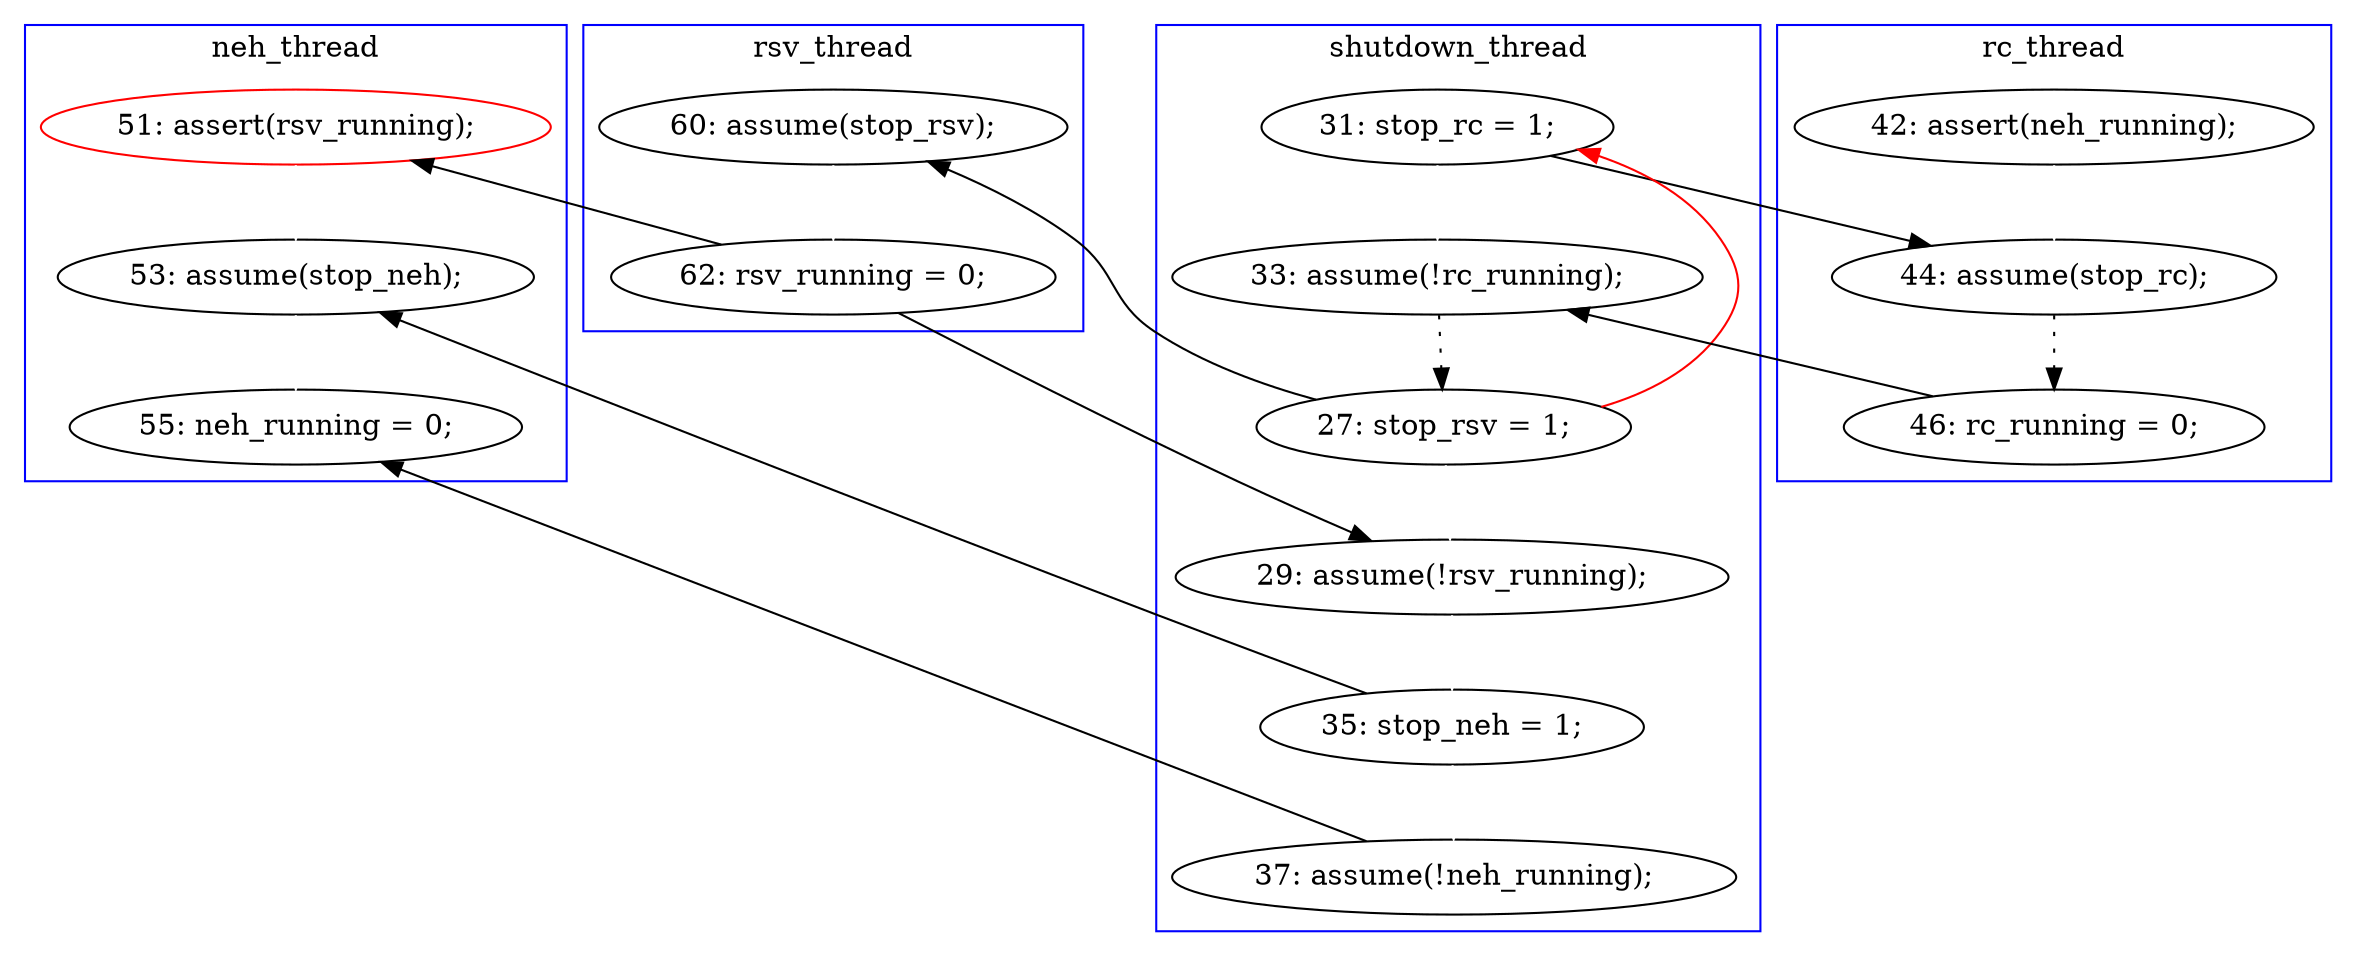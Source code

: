 digraph Counterexample {
	29 -> 31 [color = white, style = solid]
	12 -> 19 [color = white, style = solid]
	26 -> 30 [color = white, style = solid]
	23 -> 24 [color = black, style = solid, constraint = false]
	12 -> 16 [color = black, style = solid, constraint = false]
	22 -> 23 [color = white, style = solid]
	24 -> 26 [color = white, style = solid]
	21 -> 24 [color = white, style = solid]
	15 -> 16 [color = white, style = solid]
	19 -> 21 [color = black, style = dotted]
	23 -> 29 [color = black, style = solid, constraint = false]
	16 -> 18 [color = black, style = dotted]
	31 -> 33 [color = white, style = solid]
	26 -> 31 [color = black, style = solid, constraint = false]
	18 -> 19 [color = black, style = solid, constraint = false]
	21 -> 12 [color = red, style = solid, constraint = false]
	21 -> 22 [color = black, style = solid, constraint = false]
	30 -> 33 [color = black, style = solid, constraint = false]
	subgraph cluster4 {
		label = rsv_thread
		color = blue
		23  [label = "62: rsv_running = 0;"]
		22  [label = "60: assume(stop_rsv);"]
	}
	subgraph cluster3 {
		label = neh_thread
		color = blue
		33  [label = "55: neh_running = 0;"]
		29  [label = "51: assert(rsv_running);", color = red]
		31  [label = "53: assume(stop_neh);"]
	}
	subgraph cluster1 {
		label = shutdown_thread
		color = blue
		21  [label = "27: stop_rsv = 1;"]
		26  [label = "35: stop_neh = 1;"]
		12  [label = "31: stop_rc = 1;"]
		24  [label = "29: assume(!rsv_running);"]
		30  [label = "37: assume(!neh_running);"]
		19  [label = "33: assume(!rc_running);"]
	}
	subgraph cluster2 {
		label = rc_thread
		color = blue
		15  [label = "42: assert(neh_running);"]
		18  [label = "46: rc_running = 0;"]
		16  [label = "44: assume(stop_rc);"]
	}
}